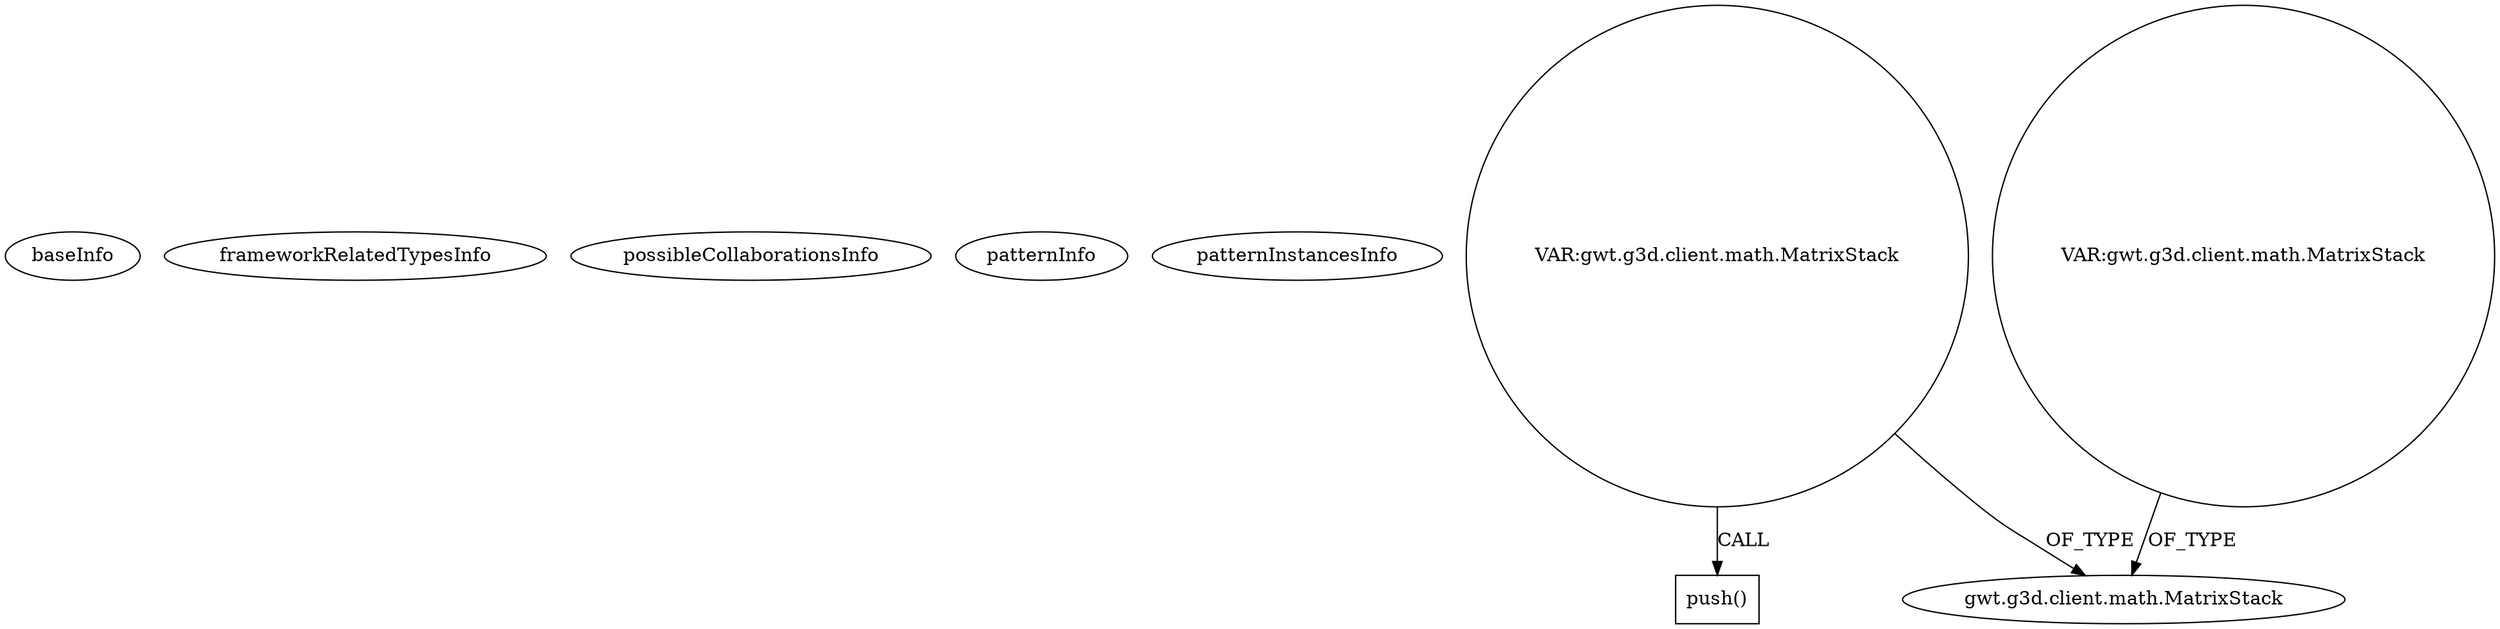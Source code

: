 digraph {
baseInfo[graphId=2018,category="pattern",isAnonymous=false,possibleRelation=false]
frameworkRelatedTypesInfo[]
possibleCollaborationsInfo[]
patternInfo[frequency=2.0,patternRootClient=null]
patternInstancesInfo[0="pkamenarsky-ocean~/pkamenarsky-ocean/ocean-master/src/com/eleven/client/gl/GL_hl.java~GL_hl~4312",1="pkamenarsky-ocean~/pkamenarsky-ocean/ocean-master/src/com/eleven/client/gl/GL_hl.java~void onModuleLoad()~4317"]
57[label="gwt.g3d.client.math.MatrixStack",vertexType="FRAMEWORK_CLASS_TYPE",isFrameworkType=false]
159[label="VAR:gwt.g3d.client.math.MatrixStack",vertexType="VARIABLE_EXPRESION",isFrameworkType=false,shape=circle]
160[label="push()",vertexType="INSIDE_CALL",isFrameworkType=false,shape=box]
187[label="VAR:gwt.g3d.client.math.MatrixStack",vertexType="VARIABLE_EXPRESION",isFrameworkType=false,shape=circle]
159->57[label="OF_TYPE"]
159->160[label="CALL"]
187->57[label="OF_TYPE"]
}
